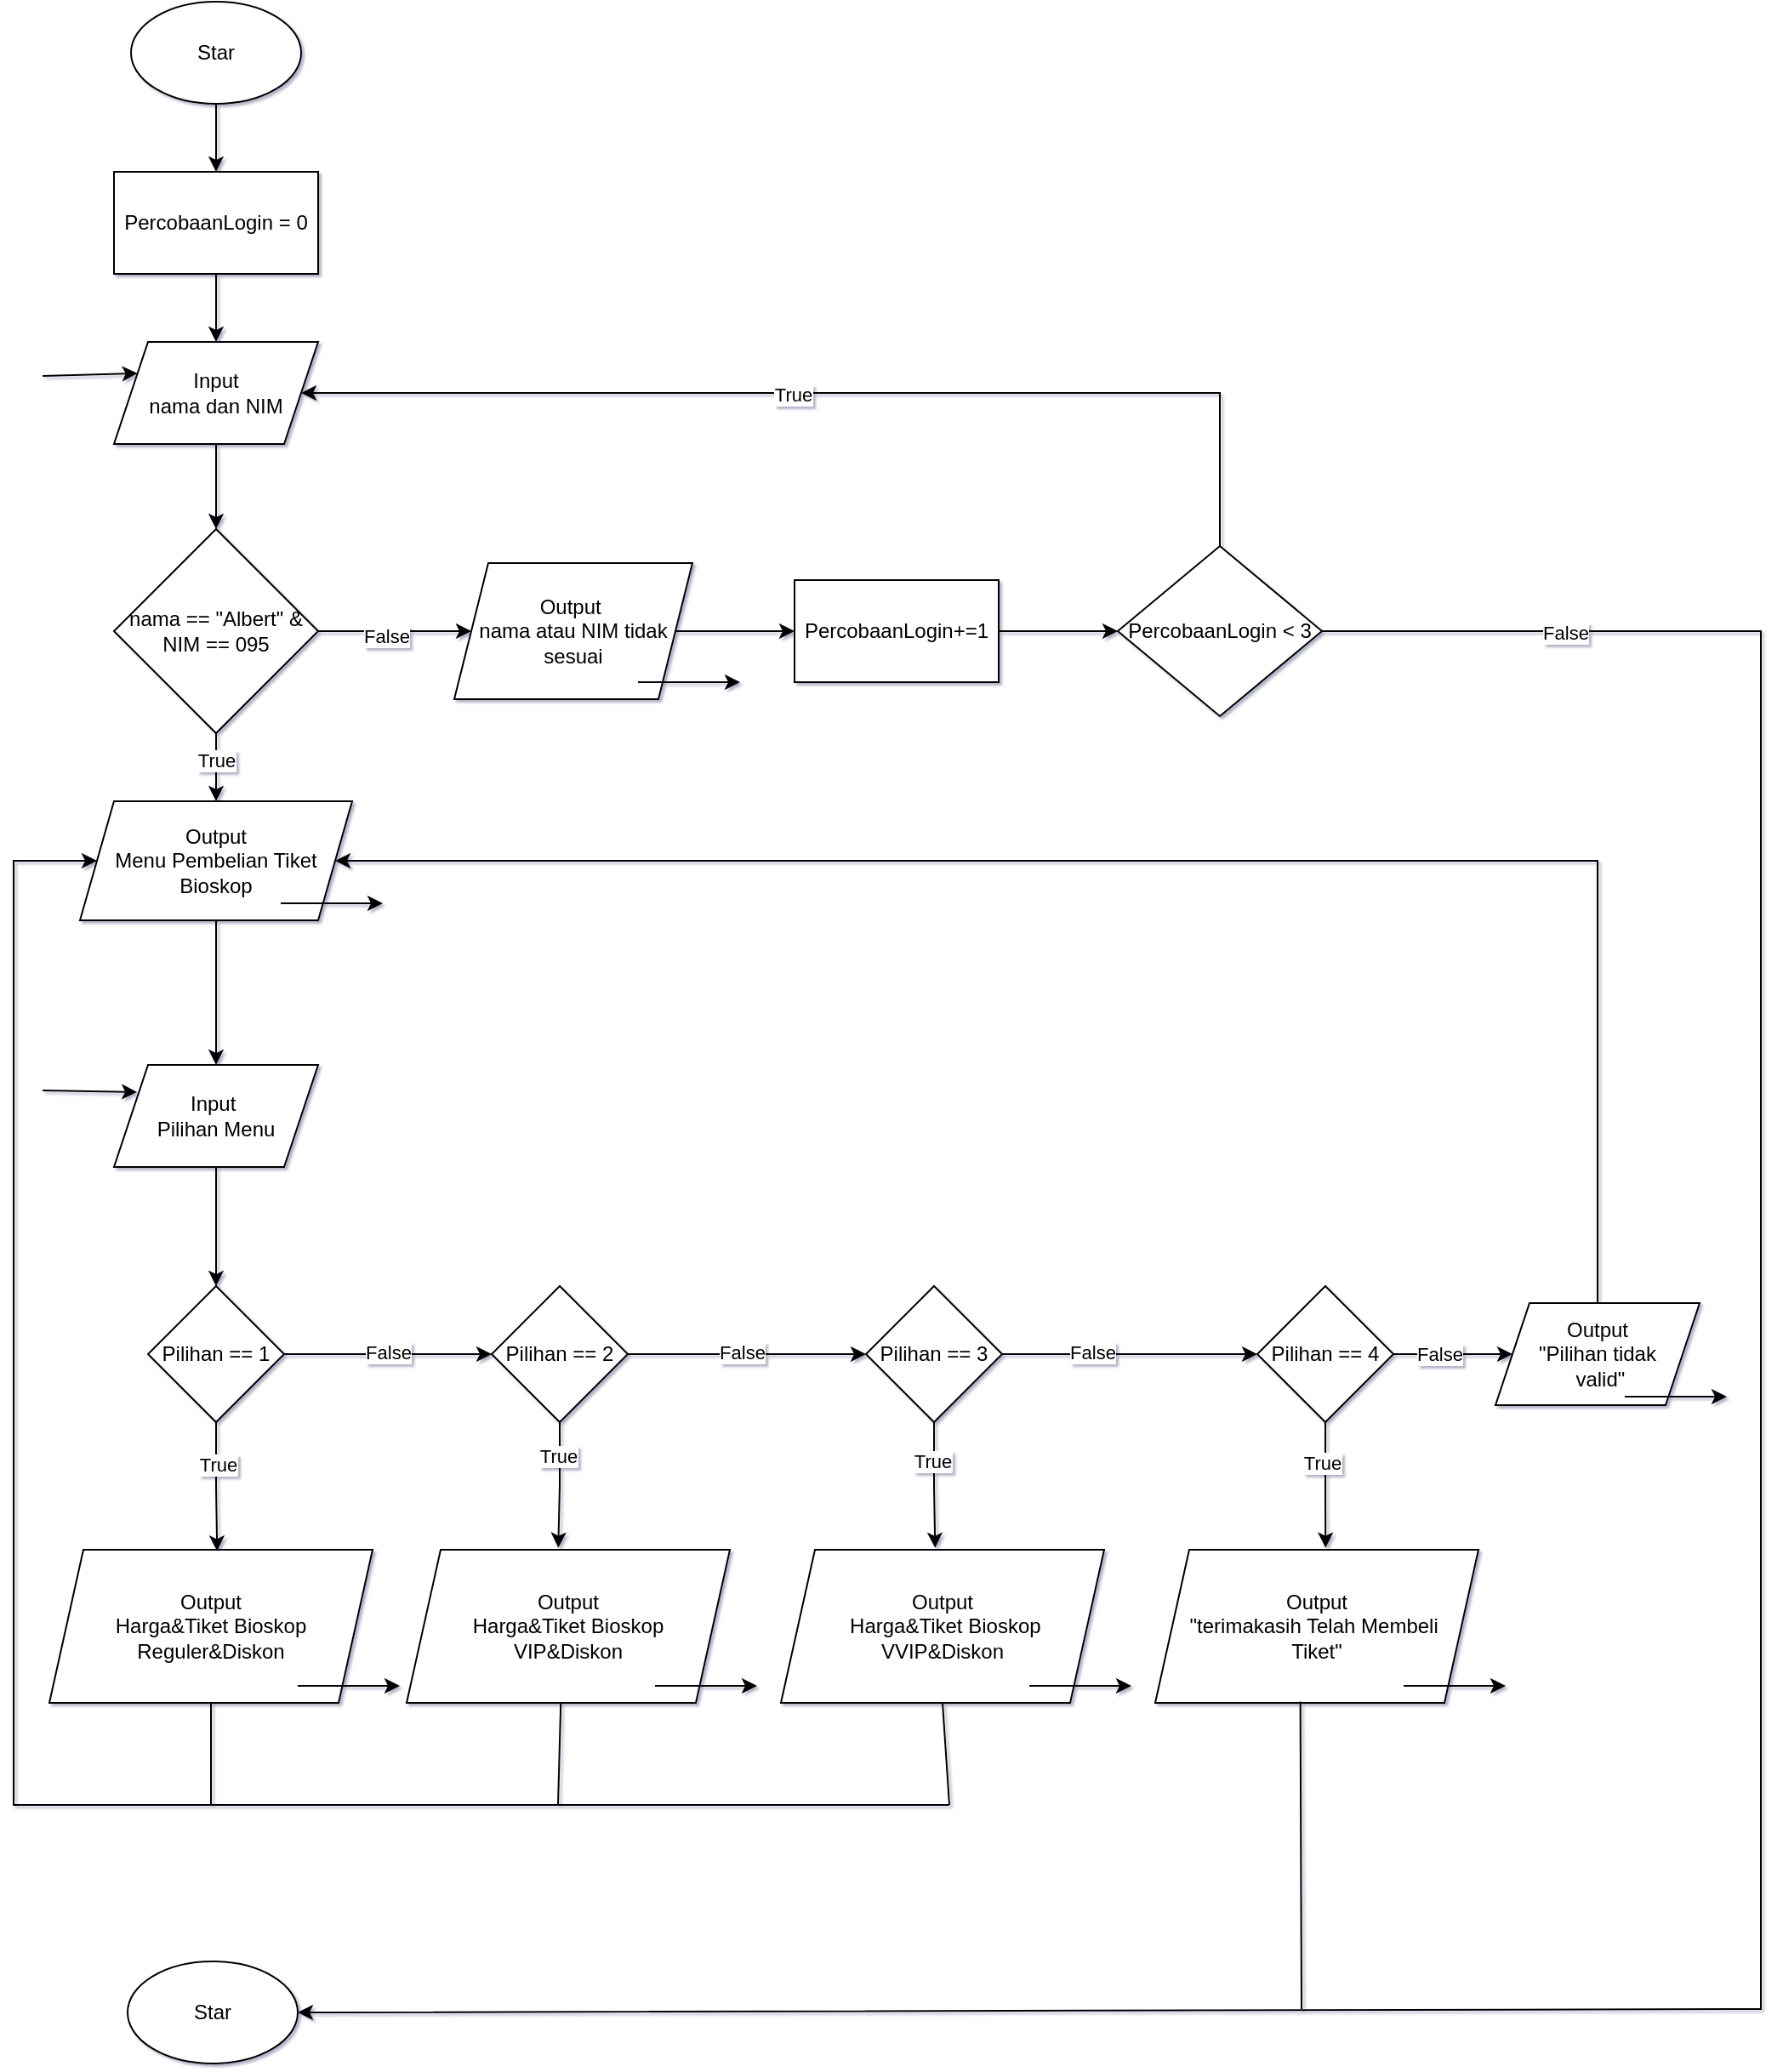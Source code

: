 <mxfile version="28.1.2">
  <diagram name="Page-1" id="hA0EravmuSJHE58WSVHV">
    <mxGraphModel dx="1303" dy="843" grid="1" gridSize="10" guides="0" tooltips="1" connect="1" arrows="1" fold="1" page="1" pageScale="1" pageWidth="1100" pageHeight="1700" background="#FFFFFF" math="0" shadow="1">
      <root>
        <mxCell id="0" />
        <mxCell id="1" parent="0" />
        <mxCell id="6ecQs4DifnJDPKk5CQLq-47" value="Star" style="ellipse;whiteSpace=wrap;html=1;" parent="1" vertex="1">
          <mxGeometry x="112" y="20" width="100" height="60" as="geometry" />
        </mxCell>
        <mxCell id="6ecQs4DifnJDPKk5CQLq-50" value="" style="edgeStyle=orthogonalEdgeStyle;rounded=0;orthogonalLoop=1;jettySize=auto;html=1;" parent="1" source="6ecQs4DifnJDPKk5CQLq-48" target="6ecQs4DifnJDPKk5CQLq-49" edge="1">
          <mxGeometry relative="1" as="geometry" />
        </mxCell>
        <mxCell id="6ecQs4DifnJDPKk5CQLq-48" value="PercobaanLogin = 0" style="rounded=0;whiteSpace=wrap;html=1;" parent="1" vertex="1">
          <mxGeometry x="102" y="120" width="120" height="60" as="geometry" />
        </mxCell>
        <mxCell id="6ecQs4DifnJDPKk5CQLq-53" value="" style="edgeStyle=orthogonalEdgeStyle;rounded=0;orthogonalLoop=1;jettySize=auto;html=1;" parent="1" source="6ecQs4DifnJDPKk5CQLq-49" target="6ecQs4DifnJDPKk5CQLq-52" edge="1">
          <mxGeometry relative="1" as="geometry" />
        </mxCell>
        <mxCell id="6ecQs4DifnJDPKk5CQLq-49" value="Input&lt;div&gt;nama dan NIM&lt;/div&gt;" style="shape=parallelogram;perimeter=parallelogramPerimeter;whiteSpace=wrap;html=1;fixedSize=1;rounded=0;" parent="1" vertex="1">
          <mxGeometry x="102" y="220" width="120" height="60" as="geometry" />
        </mxCell>
        <mxCell id="6ecQs4DifnJDPKk5CQLq-51" value="" style="endArrow=classic;html=1;rounded=0;exitX=0.5;exitY=1;exitDx=0;exitDy=0;entryX=0.5;entryY=0;entryDx=0;entryDy=0;" parent="1" source="6ecQs4DifnJDPKk5CQLq-47" target="6ecQs4DifnJDPKk5CQLq-48" edge="1">
          <mxGeometry width="50" height="50" relative="1" as="geometry">
            <mxPoint x="352" y="240" as="sourcePoint" />
            <mxPoint x="402" y="190" as="targetPoint" />
          </mxGeometry>
        </mxCell>
        <mxCell id="6ecQs4DifnJDPKk5CQLq-55" value="" style="edgeStyle=orthogonalEdgeStyle;rounded=0;orthogonalLoop=1;jettySize=auto;html=1;" parent="1" source="6ecQs4DifnJDPKk5CQLq-52" target="6ecQs4DifnJDPKk5CQLq-54" edge="1">
          <mxGeometry relative="1" as="geometry" />
        </mxCell>
        <mxCell id="6ecQs4DifnJDPKk5CQLq-63" value="False" style="edgeLabel;html=1;align=center;verticalAlign=middle;resizable=0;points=[];" parent="6ecQs4DifnJDPKk5CQLq-55" vertex="1" connectable="0">
          <mxGeometry x="-0.125" y="-3" relative="1" as="geometry">
            <mxPoint as="offset" />
          </mxGeometry>
        </mxCell>
        <mxCell id="6ecQs4DifnJDPKk5CQLq-66" value="" style="edgeStyle=orthogonalEdgeStyle;rounded=0;orthogonalLoop=1;jettySize=auto;html=1;" parent="1" source="6ecQs4DifnJDPKk5CQLq-52" target="6ecQs4DifnJDPKk5CQLq-65" edge="1">
          <mxGeometry relative="1" as="geometry" />
        </mxCell>
        <mxCell id="6ecQs4DifnJDPKk5CQLq-67" value="True" style="edgeLabel;html=1;align=center;verticalAlign=middle;resizable=0;points=[];" parent="6ecQs4DifnJDPKk5CQLq-66" vertex="1" connectable="0">
          <mxGeometry x="-0.191" relative="1" as="geometry">
            <mxPoint as="offset" />
          </mxGeometry>
        </mxCell>
        <mxCell id="6ecQs4DifnJDPKk5CQLq-52" value="nama == &quot;Albert&quot; &amp;amp; NIM == 095" style="rhombus;whiteSpace=wrap;html=1;rounded=0;" parent="1" vertex="1">
          <mxGeometry x="102" y="330" width="120" height="120" as="geometry" />
        </mxCell>
        <mxCell id="6ecQs4DifnJDPKk5CQLq-57" value="" style="edgeStyle=orthogonalEdgeStyle;rounded=0;orthogonalLoop=1;jettySize=auto;html=1;" parent="1" source="6ecQs4DifnJDPKk5CQLq-54" target="6ecQs4DifnJDPKk5CQLq-56" edge="1">
          <mxGeometry relative="1" as="geometry" />
        </mxCell>
        <mxCell id="6ecQs4DifnJDPKk5CQLq-54" value="Output&amp;nbsp;&lt;div&gt;nama atau NIM tidak sesuai&lt;/div&gt;" style="shape=parallelogram;perimeter=parallelogramPerimeter;whiteSpace=wrap;html=1;fixedSize=1;rounded=0;" parent="1" vertex="1">
          <mxGeometry x="302" y="350" width="140" height="80" as="geometry" />
        </mxCell>
        <mxCell id="6ecQs4DifnJDPKk5CQLq-59" value="" style="edgeStyle=orthogonalEdgeStyle;rounded=0;orthogonalLoop=1;jettySize=auto;html=1;" parent="1" source="6ecQs4DifnJDPKk5CQLq-56" target="6ecQs4DifnJDPKk5CQLq-58" edge="1">
          <mxGeometry relative="1" as="geometry" />
        </mxCell>
        <mxCell id="6ecQs4DifnJDPKk5CQLq-56" value="PercobaanLogin+=1" style="whiteSpace=wrap;html=1;rounded=0;" parent="1" vertex="1">
          <mxGeometry x="502" y="360" width="120" height="60" as="geometry" />
        </mxCell>
        <mxCell id="6ecQs4DifnJDPKk5CQLq-58" value="PercobaanLogin &amp;lt; 3" style="rhombus;whiteSpace=wrap;html=1;rounded=0;" parent="1" vertex="1">
          <mxGeometry x="692" y="340" width="120" height="100" as="geometry" />
        </mxCell>
        <mxCell id="6ecQs4DifnJDPKk5CQLq-61" value="" style="endArrow=classic;html=1;rounded=0;exitX=0.5;exitY=0;exitDx=0;exitDy=0;entryX=1;entryY=0.5;entryDx=0;entryDy=0;" parent="1" source="6ecQs4DifnJDPKk5CQLq-58" target="6ecQs4DifnJDPKk5CQLq-49" edge="1">
          <mxGeometry width="50" height="50" relative="1" as="geometry">
            <mxPoint x="432" y="310" as="sourcePoint" />
            <mxPoint x="482" y="260" as="targetPoint" />
            <Array as="points">
              <mxPoint x="752" y="250" />
              <mxPoint x="642" y="250" />
              <mxPoint x="492" y="250" />
            </Array>
          </mxGeometry>
        </mxCell>
        <mxCell id="6ecQs4DifnJDPKk5CQLq-62" value="True" style="edgeLabel;html=1;align=center;verticalAlign=middle;resizable=0;points=[];" parent="6ecQs4DifnJDPKk5CQLq-61" vertex="1" connectable="0">
          <mxGeometry x="0.084" y="1" relative="1" as="geometry">
            <mxPoint as="offset" />
          </mxGeometry>
        </mxCell>
        <mxCell id="6ecQs4DifnJDPKk5CQLq-69" value="" style="edgeStyle=orthogonalEdgeStyle;rounded=0;orthogonalLoop=1;jettySize=auto;html=1;" parent="1" source="6ecQs4DifnJDPKk5CQLq-65" target="6ecQs4DifnJDPKk5CQLq-68" edge="1">
          <mxGeometry relative="1" as="geometry" />
        </mxCell>
        <mxCell id="6ecQs4DifnJDPKk5CQLq-65" value="Output&lt;div&gt;Menu Pembelian Tiket Bioskop&lt;/div&gt;" style="shape=parallelogram;perimeter=parallelogramPerimeter;whiteSpace=wrap;html=1;fixedSize=1;rounded=0;" parent="1" vertex="1">
          <mxGeometry x="82" y="490" width="160" height="70" as="geometry" />
        </mxCell>
        <mxCell id="6ecQs4DifnJDPKk5CQLq-71" value="" style="edgeStyle=orthogonalEdgeStyle;rounded=0;orthogonalLoop=1;jettySize=auto;html=1;" parent="1" source="6ecQs4DifnJDPKk5CQLq-68" target="6ecQs4DifnJDPKk5CQLq-70" edge="1">
          <mxGeometry relative="1" as="geometry" />
        </mxCell>
        <mxCell id="6ecQs4DifnJDPKk5CQLq-68" value="Input&amp;nbsp;&lt;div&gt;Pilihan Menu&lt;/div&gt;" style="shape=parallelogram;perimeter=parallelogramPerimeter;whiteSpace=wrap;html=1;fixedSize=1;rounded=0;" parent="1" vertex="1">
          <mxGeometry x="102" y="645" width="120" height="60" as="geometry" />
        </mxCell>
        <mxCell id="6ecQs4DifnJDPKk5CQLq-73" value="" style="edgeStyle=orthogonalEdgeStyle;rounded=0;orthogonalLoop=1;jettySize=auto;html=1;" parent="1" source="6ecQs4DifnJDPKk5CQLq-70" target="6ecQs4DifnJDPKk5CQLq-72" edge="1">
          <mxGeometry relative="1" as="geometry" />
        </mxCell>
        <mxCell id="6ecQs4DifnJDPKk5CQLq-93" value="False" style="edgeLabel;html=1;align=center;verticalAlign=middle;resizable=0;points=[];" parent="6ecQs4DifnJDPKk5CQLq-73" vertex="1" connectable="0">
          <mxGeometry x="-0.011" y="1" relative="1" as="geometry">
            <mxPoint as="offset" />
          </mxGeometry>
        </mxCell>
        <mxCell id="6ecQs4DifnJDPKk5CQLq-70" value="Pilihan == 1" style="rhombus;whiteSpace=wrap;html=1;rounded=0;" parent="1" vertex="1">
          <mxGeometry x="122" y="775" width="80" height="80" as="geometry" />
        </mxCell>
        <mxCell id="6ecQs4DifnJDPKk5CQLq-75" value="" style="edgeStyle=orthogonalEdgeStyle;rounded=0;orthogonalLoop=1;jettySize=auto;html=1;" parent="1" source="6ecQs4DifnJDPKk5CQLq-72" target="6ecQs4DifnJDPKk5CQLq-74" edge="1">
          <mxGeometry relative="1" as="geometry" />
        </mxCell>
        <mxCell id="6ecQs4DifnJDPKk5CQLq-94" value="False" style="edgeLabel;html=1;align=center;verticalAlign=middle;resizable=0;points=[];" parent="6ecQs4DifnJDPKk5CQLq-75" vertex="1" connectable="0">
          <mxGeometry x="-0.04" y="1" relative="1" as="geometry">
            <mxPoint as="offset" />
          </mxGeometry>
        </mxCell>
        <mxCell id="6ecQs4DifnJDPKk5CQLq-72" value="Pilihan == 2" style="rhombus;whiteSpace=wrap;html=1;rounded=0;" parent="1" vertex="1">
          <mxGeometry x="324" y="775" width="80" height="80" as="geometry" />
        </mxCell>
        <mxCell id="6ecQs4DifnJDPKk5CQLq-77" value="" style="edgeStyle=orthogonalEdgeStyle;rounded=0;orthogonalLoop=1;jettySize=auto;html=1;" parent="1" source="6ecQs4DifnJDPKk5CQLq-74" target="6ecQs4DifnJDPKk5CQLq-76" edge="1">
          <mxGeometry relative="1" as="geometry" />
        </mxCell>
        <mxCell id="6ecQs4DifnJDPKk5CQLq-95" value="False" style="edgeLabel;html=1;align=center;verticalAlign=middle;resizable=0;points=[];" parent="6ecQs4DifnJDPKk5CQLq-77" vertex="1" connectable="0">
          <mxGeometry x="-0.291" y="1" relative="1" as="geometry">
            <mxPoint as="offset" />
          </mxGeometry>
        </mxCell>
        <mxCell id="6ecQs4DifnJDPKk5CQLq-74" value="Pilihan == 3" style="rhombus;whiteSpace=wrap;html=1;rounded=0;" parent="1" vertex="1">
          <mxGeometry x="544" y="775" width="80" height="80" as="geometry" />
        </mxCell>
        <mxCell id="6ecQs4DifnJDPKk5CQLq-100" value="" style="edgeStyle=orthogonalEdgeStyle;rounded=0;orthogonalLoop=1;jettySize=auto;html=1;" parent="1" source="6ecQs4DifnJDPKk5CQLq-76" target="6ecQs4DifnJDPKk5CQLq-99" edge="1">
          <mxGeometry relative="1" as="geometry" />
        </mxCell>
        <mxCell id="6ecQs4DifnJDPKk5CQLq-111" value="False" style="edgeLabel;html=1;align=center;verticalAlign=middle;resizable=0;points=[];" parent="6ecQs4DifnJDPKk5CQLq-100" vertex="1" connectable="0">
          <mxGeometry x="-0.225" relative="1" as="geometry">
            <mxPoint as="offset" />
          </mxGeometry>
        </mxCell>
        <mxCell id="6ecQs4DifnJDPKk5CQLq-76" value="Pilihan == 4" style="rhombus;whiteSpace=wrap;html=1;rounded=0;" parent="1" vertex="1">
          <mxGeometry x="774" y="775" width="80" height="80" as="geometry" />
        </mxCell>
        <mxCell id="6ecQs4DifnJDPKk5CQLq-80" value="Output&lt;div&gt;&amp;nbsp;Harga&amp;amp;Tiket Bioskop&amp;nbsp;&lt;/div&gt;&lt;div&gt;VIP&lt;span style=&quot;background-color: transparent; color: light-dark(rgb(0, 0, 0), rgb(255, 255, 255));&quot;&gt;&amp;amp;Diskon&lt;/span&gt;&lt;/div&gt;" style="shape=parallelogram;perimeter=parallelogramPerimeter;whiteSpace=wrap;html=1;fixedSize=1;rounded=0;" parent="1" vertex="1">
          <mxGeometry x="274" y="930" width="190" height="90" as="geometry" />
        </mxCell>
        <mxCell id="6ecQs4DifnJDPKk5CQLq-82" value="Output&lt;div&gt;&amp;nbsp;Harga&amp;amp;Tiket Bioskop VVIP&lt;span style=&quot;background-color: transparent; color: light-dark(rgb(0, 0, 0), rgb(255, 255, 255));&quot;&gt;&amp;amp;Diskon&lt;/span&gt;&lt;/div&gt;" style="shape=parallelogram;perimeter=parallelogramPerimeter;whiteSpace=wrap;html=1;fixedSize=1;rounded=0;" parent="1" vertex="1">
          <mxGeometry x="494" y="930" width="190" height="90" as="geometry" />
        </mxCell>
        <mxCell id="6ecQs4DifnJDPKk5CQLq-85" value="Output&lt;div&gt;Harga&amp;amp;Tiket Bioskop Reguler&amp;amp;Diskon&lt;/div&gt;" style="shape=parallelogram;perimeter=parallelogramPerimeter;whiteSpace=wrap;html=1;fixedSize=1;rounded=0;" parent="1" vertex="1">
          <mxGeometry x="64" y="930" width="190" height="90" as="geometry" />
        </mxCell>
        <mxCell id="6ecQs4DifnJDPKk5CQLq-87" style="edgeStyle=orthogonalEdgeStyle;rounded=0;orthogonalLoop=1;jettySize=auto;html=1;exitX=0.5;exitY=1;exitDx=0;exitDy=0;entryX=0.519;entryY=0.008;entryDx=0;entryDy=0;entryPerimeter=0;" parent="1" source="6ecQs4DifnJDPKk5CQLq-70" target="6ecQs4DifnJDPKk5CQLq-85" edge="1">
          <mxGeometry relative="1" as="geometry" />
        </mxCell>
        <mxCell id="6ecQs4DifnJDPKk5CQLq-90" value="True" style="edgeLabel;html=1;align=center;verticalAlign=middle;resizable=0;points=[];" parent="6ecQs4DifnJDPKk5CQLq-87" vertex="1" connectable="0">
          <mxGeometry x="-0.353" y="1" relative="1" as="geometry">
            <mxPoint as="offset" />
          </mxGeometry>
        </mxCell>
        <mxCell id="6ecQs4DifnJDPKk5CQLq-88" style="edgeStyle=orthogonalEdgeStyle;rounded=0;orthogonalLoop=1;jettySize=auto;html=1;exitX=0.5;exitY=1;exitDx=0;exitDy=0;entryX=0.469;entryY=-0.013;entryDx=0;entryDy=0;entryPerimeter=0;" parent="1" source="6ecQs4DifnJDPKk5CQLq-72" target="6ecQs4DifnJDPKk5CQLq-80" edge="1">
          <mxGeometry relative="1" as="geometry" />
        </mxCell>
        <mxCell id="6ecQs4DifnJDPKk5CQLq-91" value="True" style="edgeLabel;html=1;align=center;verticalAlign=middle;resizable=0;points=[];" parent="6ecQs4DifnJDPKk5CQLq-88" vertex="1" connectable="0">
          <mxGeometry x="-0.459" y="-1" relative="1" as="geometry">
            <mxPoint as="offset" />
          </mxGeometry>
        </mxCell>
        <mxCell id="6ecQs4DifnJDPKk5CQLq-89" style="edgeStyle=orthogonalEdgeStyle;rounded=0;orthogonalLoop=1;jettySize=auto;html=1;exitX=0.5;exitY=1;exitDx=0;exitDy=0;entryX=0.477;entryY=-0.012;entryDx=0;entryDy=0;entryPerimeter=0;" parent="1" source="6ecQs4DifnJDPKk5CQLq-74" target="6ecQs4DifnJDPKk5CQLq-82" edge="1">
          <mxGeometry relative="1" as="geometry" />
        </mxCell>
        <mxCell id="6ecQs4DifnJDPKk5CQLq-92" value="True" style="edgeLabel;html=1;align=center;verticalAlign=middle;resizable=0;points=[];" parent="6ecQs4DifnJDPKk5CQLq-89" vertex="1" connectable="0">
          <mxGeometry x="-0.378" y="-1" relative="1" as="geometry">
            <mxPoint as="offset" />
          </mxGeometry>
        </mxCell>
        <mxCell id="6ecQs4DifnJDPKk5CQLq-96" value="Output&lt;div&gt;&quot;terimakasih Telah Membeli&amp;nbsp;&lt;/div&gt;&lt;div&gt;Tiket&quot;&lt;/div&gt;" style="shape=parallelogram;perimeter=parallelogramPerimeter;whiteSpace=wrap;html=1;fixedSize=1;rounded=0;" parent="1" vertex="1">
          <mxGeometry x="714" y="930" width="190" height="90" as="geometry" />
        </mxCell>
        <mxCell id="6ecQs4DifnJDPKk5CQLq-98" style="edgeStyle=orthogonalEdgeStyle;rounded=0;orthogonalLoop=1;jettySize=auto;html=1;exitX=0.5;exitY=1;exitDx=0;exitDy=0;entryX=0.527;entryY=-0.013;entryDx=0;entryDy=0;entryPerimeter=0;" parent="1" source="6ecQs4DifnJDPKk5CQLq-76" target="6ecQs4DifnJDPKk5CQLq-96" edge="1">
          <mxGeometry relative="1" as="geometry" />
        </mxCell>
        <mxCell id="6ecQs4DifnJDPKk5CQLq-112" value="True" style="edgeLabel;html=1;align=center;verticalAlign=middle;resizable=0;points=[];" parent="6ecQs4DifnJDPKk5CQLq-98" vertex="1" connectable="0">
          <mxGeometry x="-0.358" y="-2" relative="1" as="geometry">
            <mxPoint as="offset" />
          </mxGeometry>
        </mxCell>
        <mxCell id="6ecQs4DifnJDPKk5CQLq-101" style="edgeStyle=orthogonalEdgeStyle;rounded=0;orthogonalLoop=1;jettySize=auto;html=1;exitX=0.5;exitY=0;exitDx=0;exitDy=0;entryX=1;entryY=0.5;entryDx=0;entryDy=0;" parent="1" source="6ecQs4DifnJDPKk5CQLq-99" target="6ecQs4DifnJDPKk5CQLq-65" edge="1">
          <mxGeometry relative="1" as="geometry">
            <Array as="points">
              <mxPoint x="974" y="525" />
            </Array>
          </mxGeometry>
        </mxCell>
        <mxCell id="6ecQs4DifnJDPKk5CQLq-99" value="Output&lt;div&gt;&quot;Pilihan tidak&lt;/div&gt;&lt;div&gt;&amp;nbsp;valid&quot;&lt;/div&gt;" style="shape=parallelogram;perimeter=parallelogramPerimeter;whiteSpace=wrap;html=1;fixedSize=1;rounded=0;" parent="1" vertex="1">
          <mxGeometry x="914" y="785" width="120" height="60" as="geometry" />
        </mxCell>
        <mxCell id="6ecQs4DifnJDPKk5CQLq-103" value="" style="endArrow=none;html=1;rounded=0;entryX=0.5;entryY=1;entryDx=0;entryDy=0;" parent="1" target="6ecQs4DifnJDPKk5CQLq-82" edge="1">
          <mxGeometry width="50" height="50" relative="1" as="geometry">
            <mxPoint x="593" y="1080" as="sourcePoint" />
            <mxPoint x="443" y="970" as="targetPoint" />
          </mxGeometry>
        </mxCell>
        <mxCell id="6ecQs4DifnJDPKk5CQLq-104" value="" style="endArrow=none;html=1;rounded=0;entryX=0.477;entryY=0.994;entryDx=0;entryDy=0;entryPerimeter=0;" parent="1" target="6ecQs4DifnJDPKk5CQLq-80" edge="1">
          <mxGeometry width="50" height="50" relative="1" as="geometry">
            <mxPoint x="363" y="1080" as="sourcePoint" />
            <mxPoint x="373" y="1030" as="targetPoint" />
          </mxGeometry>
        </mxCell>
        <mxCell id="6ecQs4DifnJDPKk5CQLq-106" value="" style="endArrow=none;html=1;rounded=0;exitX=0.5;exitY=1;exitDx=0;exitDy=0;" parent="1" source="6ecQs4DifnJDPKk5CQLq-85" edge="1">
          <mxGeometry width="50" height="50" relative="1" as="geometry">
            <mxPoint x="193" y="1050" as="sourcePoint" />
            <mxPoint x="159" y="1080" as="targetPoint" />
          </mxGeometry>
        </mxCell>
        <mxCell id="6ecQs4DifnJDPKk5CQLq-107" value="" style="endArrow=classic;html=1;rounded=0;entryX=0;entryY=0.5;entryDx=0;entryDy=0;" parent="1" target="6ecQs4DifnJDPKk5CQLq-65" edge="1">
          <mxGeometry width="50" height="50" relative="1" as="geometry">
            <mxPoint x="593" y="1080" as="sourcePoint" />
            <mxPoint x="43" y="1080" as="targetPoint" />
            <Array as="points">
              <mxPoint x="43" y="1080" />
              <mxPoint x="43" y="800" />
              <mxPoint x="43" y="660" />
              <mxPoint x="43" y="590" />
              <mxPoint x="43" y="525" />
            </Array>
          </mxGeometry>
        </mxCell>
        <mxCell id="6ecQs4DifnJDPKk5CQLq-108" value="Star" style="ellipse;whiteSpace=wrap;html=1;" parent="1" vertex="1">
          <mxGeometry x="110" y="1172" width="100" height="60" as="geometry" />
        </mxCell>
        <mxCell id="6ecQs4DifnJDPKk5CQLq-109" value="" style="endArrow=classic;html=1;rounded=0;exitX=1;exitY=0.5;exitDx=0;exitDy=0;entryX=1;entryY=0.5;entryDx=0;entryDy=0;" parent="1" source="6ecQs4DifnJDPKk5CQLq-58" target="6ecQs4DifnJDPKk5CQLq-108" edge="1">
          <mxGeometry width="50" height="50" relative="1" as="geometry">
            <mxPoint x="610" y="860" as="sourcePoint" />
            <mxPoint x="660" y="810" as="targetPoint" />
            <Array as="points">
              <mxPoint x="1070" y="390" />
              <mxPoint x="1070" y="840" />
              <mxPoint x="1070" y="1200" />
            </Array>
          </mxGeometry>
        </mxCell>
        <mxCell id="6ecQs4DifnJDPKk5CQLq-113" value="False" style="edgeLabel;html=1;align=center;verticalAlign=middle;resizable=0;points=[];" parent="6ecQs4DifnJDPKk5CQLq-109" vertex="1" connectable="0">
          <mxGeometry x="-0.852" y="-1" relative="1" as="geometry">
            <mxPoint as="offset" />
          </mxGeometry>
        </mxCell>
        <mxCell id="6ecQs4DifnJDPKk5CQLq-110" value="" style="endArrow=none;html=1;rounded=0;entryX=0.449;entryY=0.992;entryDx=0;entryDy=0;entryPerimeter=0;" parent="1" target="6ecQs4DifnJDPKk5CQLq-96" edge="1">
          <mxGeometry width="50" height="50" relative="1" as="geometry">
            <mxPoint x="800" y="1200" as="sourcePoint" />
            <mxPoint x="670" y="1030" as="targetPoint" />
          </mxGeometry>
        </mxCell>
        <mxCell id="eWqTt2xGVZBQosfVf7y8-3" value="" style="endArrow=classic;html=1;rounded=0;entryX=0;entryY=0.25;entryDx=0;entryDy=0;" edge="1" parent="1" target="6ecQs4DifnJDPKk5CQLq-49">
          <mxGeometry width="50" height="50" relative="1" as="geometry">
            <mxPoint x="60" y="240" as="sourcePoint" />
            <mxPoint x="110" y="240" as="targetPoint" />
          </mxGeometry>
        </mxCell>
        <mxCell id="eWqTt2xGVZBQosfVf7y8-5" value="" style="endArrow=classic;html=1;rounded=0;" edge="1" parent="1">
          <mxGeometry width="50" height="50" relative="1" as="geometry">
            <mxPoint x="410" y="420" as="sourcePoint" />
            <mxPoint x="470" y="420" as="targetPoint" />
          </mxGeometry>
        </mxCell>
        <mxCell id="eWqTt2xGVZBQosfVf7y8-6" value="" style="endArrow=classic;html=1;rounded=0;" edge="1" parent="1">
          <mxGeometry width="50" height="50" relative="1" as="geometry">
            <mxPoint x="200" y="550" as="sourcePoint" />
            <mxPoint x="260" y="550" as="targetPoint" />
          </mxGeometry>
        </mxCell>
        <mxCell id="eWqTt2xGVZBQosfVf7y8-7" value="" style="endArrow=classic;html=1;rounded=0;" edge="1" parent="1">
          <mxGeometry width="50" height="50" relative="1" as="geometry">
            <mxPoint x="210" y="1010" as="sourcePoint" />
            <mxPoint x="270" y="1010" as="targetPoint" />
          </mxGeometry>
        </mxCell>
        <mxCell id="eWqTt2xGVZBQosfVf7y8-8" value="" style="endArrow=classic;html=1;rounded=0;" edge="1" parent="1">
          <mxGeometry width="50" height="50" relative="1" as="geometry">
            <mxPoint x="420" y="1010" as="sourcePoint" />
            <mxPoint x="480" y="1010" as="targetPoint" />
          </mxGeometry>
        </mxCell>
        <mxCell id="eWqTt2xGVZBQosfVf7y8-9" value="" style="endArrow=classic;html=1;rounded=0;" edge="1" parent="1">
          <mxGeometry width="50" height="50" relative="1" as="geometry">
            <mxPoint x="640" y="1010" as="sourcePoint" />
            <mxPoint x="700" y="1010" as="targetPoint" />
          </mxGeometry>
        </mxCell>
        <mxCell id="eWqTt2xGVZBQosfVf7y8-10" value="" style="endArrow=classic;html=1;rounded=0;" edge="1" parent="1">
          <mxGeometry width="50" height="50" relative="1" as="geometry">
            <mxPoint x="860" y="1010" as="sourcePoint" />
            <mxPoint x="920" y="1010" as="targetPoint" />
          </mxGeometry>
        </mxCell>
        <mxCell id="eWqTt2xGVZBQosfVf7y8-11" value="" style="endArrow=classic;html=1;rounded=0;" edge="1" parent="1">
          <mxGeometry width="50" height="50" relative="1" as="geometry">
            <mxPoint x="990" y="840" as="sourcePoint" />
            <mxPoint x="1050" y="840" as="targetPoint" />
          </mxGeometry>
        </mxCell>
        <mxCell id="eWqTt2xGVZBQosfVf7y8-12" value="" style="endArrow=classic;html=1;rounded=0;entryX=0.113;entryY=0.266;entryDx=0;entryDy=0;entryPerimeter=0;" edge="1" parent="1" target="6ecQs4DifnJDPKk5CQLq-68">
          <mxGeometry width="50" height="50" relative="1" as="geometry">
            <mxPoint x="60" y="660" as="sourcePoint" />
            <mxPoint x="110" y="660" as="targetPoint" />
          </mxGeometry>
        </mxCell>
      </root>
    </mxGraphModel>
  </diagram>
</mxfile>
